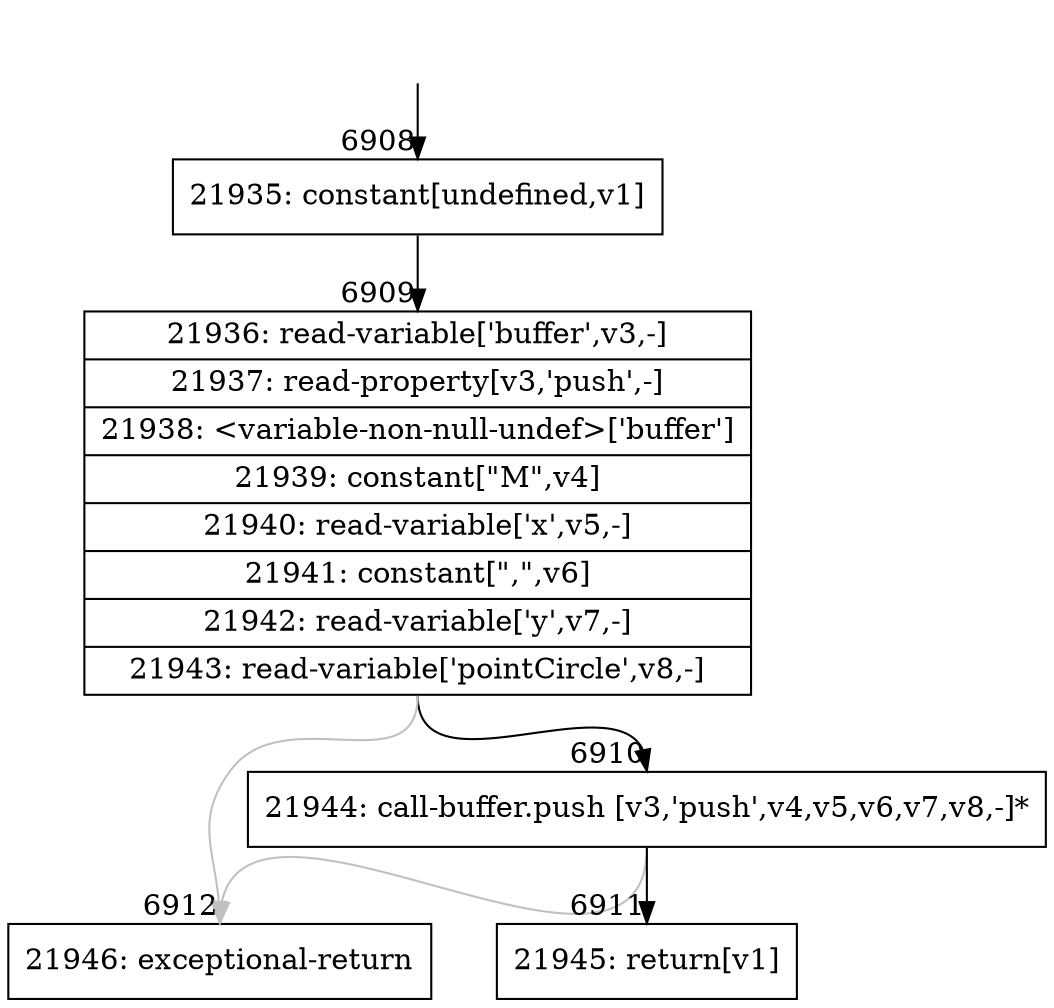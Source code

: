 digraph {
rankdir="TD"
BB_entry621[shape=none,label=""];
BB_entry621 -> BB6908 [tailport=s, headport=n, headlabel="    6908"]
BB6908 [shape=record label="{21935: constant[undefined,v1]}" ] 
BB6908 -> BB6909 [tailport=s, headport=n, headlabel="      6909"]
BB6909 [shape=record label="{21936: read-variable['buffer',v3,-]|21937: read-property[v3,'push',-]|21938: \<variable-non-null-undef\>['buffer']|21939: constant[\"M\",v4]|21940: read-variable['x',v5,-]|21941: constant[\",\",v6]|21942: read-variable['y',v7,-]|21943: read-variable['pointCircle',v8,-]}" ] 
BB6909 -> BB6910 [tailport=s, headport=n, headlabel="      6910"]
BB6909 -> BB6912 [tailport=s, headport=n, color=gray, headlabel="      6912"]
BB6910 [shape=record label="{21944: call-buffer.push [v3,'push',v4,v5,v6,v7,v8,-]*}" ] 
BB6910 -> BB6911 [tailport=s, headport=n, headlabel="      6911"]
BB6910 -> BB6912 [tailport=s, headport=n, color=gray]
BB6911 [shape=record label="{21945: return[v1]}" ] 
BB6912 [shape=record label="{21946: exceptional-return}" ] 
//#$~ 3998
}
